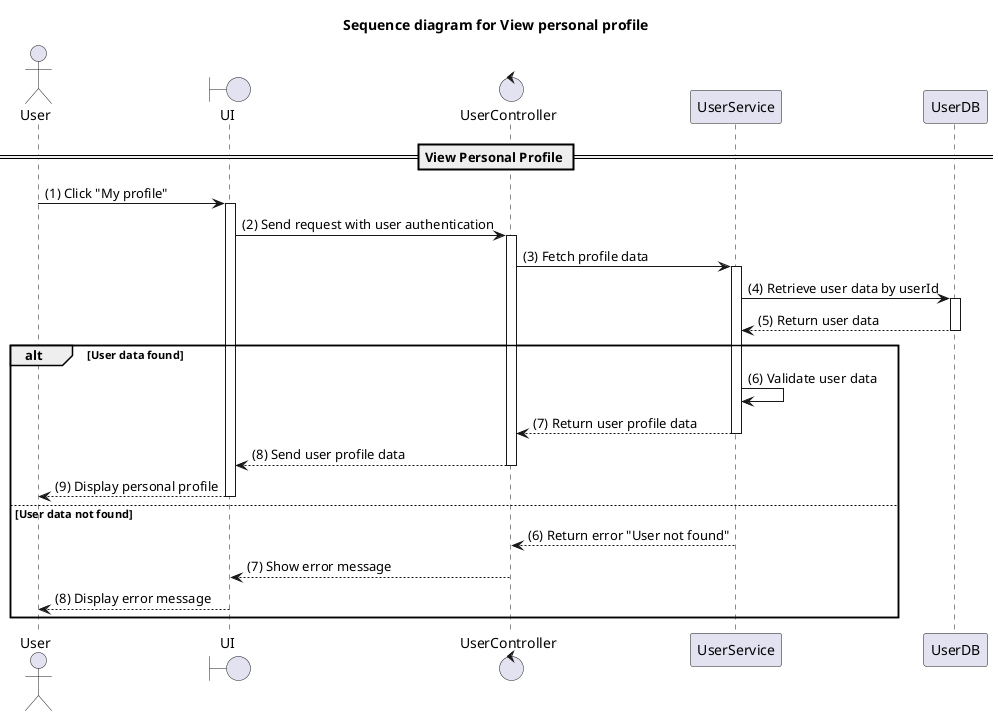 @startuml

title Sequence diagram for View personal profile

actor User
boundary ProfilePage as "UI"
control UserController
participant UserService
participant Database as "UserDB"

== View Personal Profile ==
User -> ProfilePage: (1) Click "My profile"
activate ProfilePage
ProfilePage -> UserController: (2) Send request with user authentication
activate UserController
UserController -> UserService: (3) Fetch profile data
activate UserService
UserService -> Database: (4) Retrieve user data by userId
activate Database
Database --> UserService: (5) Return user data
deactivate Database

alt User data found
    UserService -> UserService: (6) Validate user data
    UserService --> UserController: (7) Return user profile data
    deactivate UserService
    UserController --> ProfilePage: (8) Send user profile data
    deactivate UserController
    ProfilePage --> User: (9) Display personal profile
    deactivate ProfilePage
else User data not found
    UserService --> UserController: (6) Return error "User not found"
    deactivate UserService
    UserController --> ProfilePage: (7) Show error message
    deactivate UserController
    ProfilePage --> User: (8) Display error message
    deactivate ProfilePage
end

@enduml